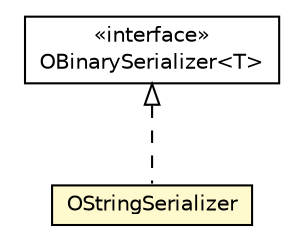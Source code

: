 #!/usr/local/bin/dot
#
# Class diagram 
# Generated by UMLGraph version R5_6-24-gf6e263 (http://www.umlgraph.org/)
#

digraph G {
	edge [fontname="Helvetica",fontsize=10,labelfontname="Helvetica",labelfontsize=10];
	node [fontname="Helvetica",fontsize=10,shape=plaintext];
	nodesep=0.25;
	ranksep=0.5;
	// com.orientechnologies.common.serialization.types.OBinarySerializer<T>
	c7339304 [label=<<table title="com.orientechnologies.common.serialization.types.OBinarySerializer" border="0" cellborder="1" cellspacing="0" cellpadding="2" port="p" href="./OBinarySerializer.html">
		<tr><td><table border="0" cellspacing="0" cellpadding="1">
<tr><td align="center" balign="center"> &#171;interface&#187; </td></tr>
<tr><td align="center" balign="center"> OBinarySerializer&lt;T&gt; </td></tr>
		</table></td></tr>
		</table>>, URL="./OBinarySerializer.html", fontname="Helvetica", fontcolor="black", fontsize=10.0];
	// com.orientechnologies.common.serialization.types.OStringSerializer
	c7339308 [label=<<table title="com.orientechnologies.common.serialization.types.OStringSerializer" border="0" cellborder="1" cellspacing="0" cellpadding="2" port="p" bgcolor="lemonChiffon" href="./OStringSerializer.html">
		<tr><td><table border="0" cellspacing="0" cellpadding="1">
<tr><td align="center" balign="center"> OStringSerializer </td></tr>
		</table></td></tr>
		</table>>, URL="./OStringSerializer.html", fontname="Helvetica", fontcolor="black", fontsize=10.0];
	//com.orientechnologies.common.serialization.types.OStringSerializer implements com.orientechnologies.common.serialization.types.OBinarySerializer<T>
	c7339304:p -> c7339308:p [dir=back,arrowtail=empty,style=dashed];
}

